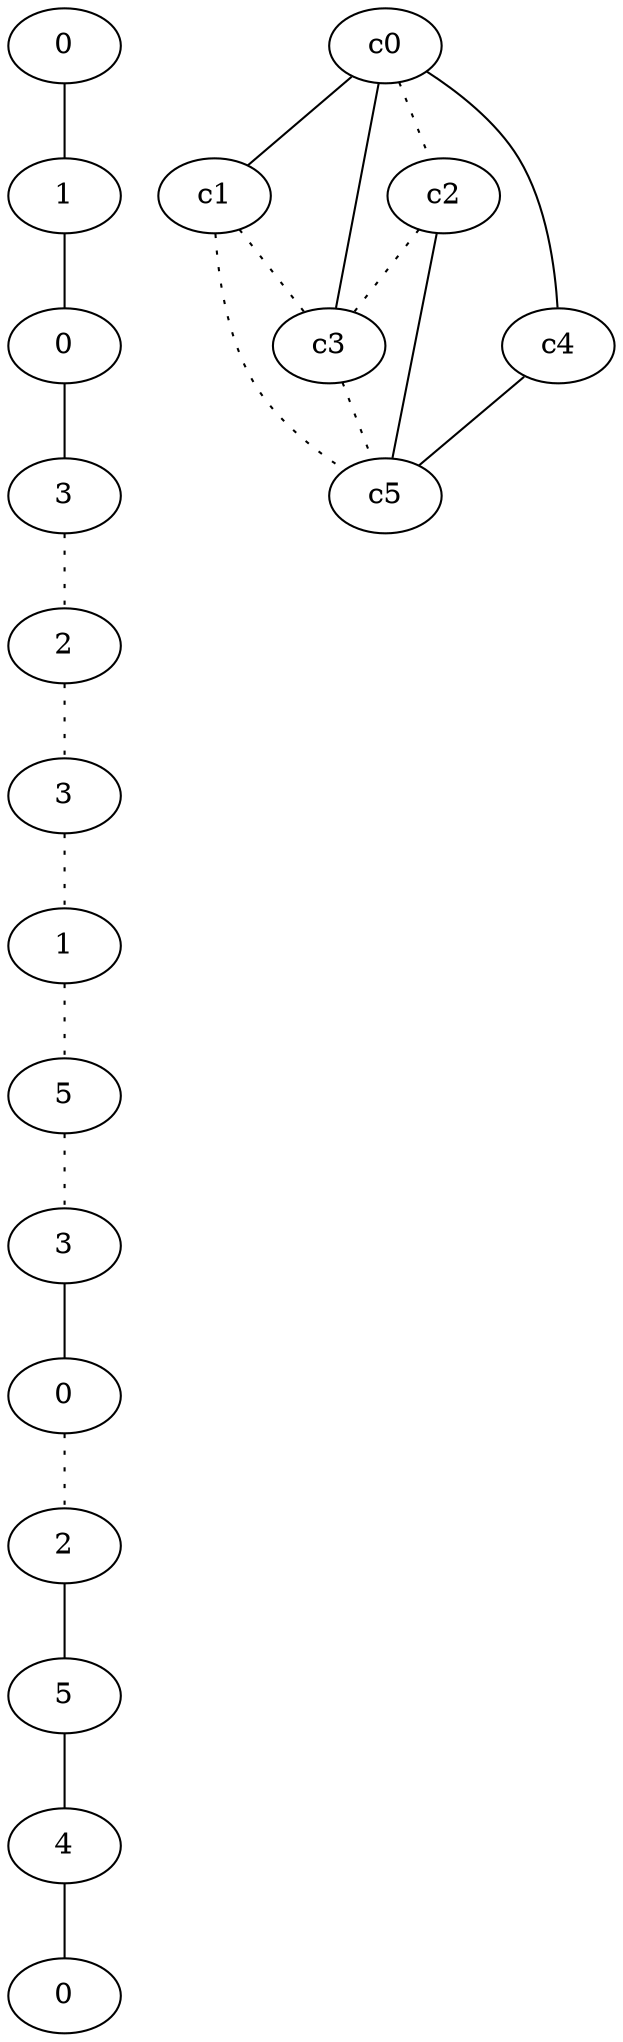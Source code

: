 graph {
a0[label=0];
a1[label=1];
a2[label=0];
a3[label=3];
a4[label=2];
a5[label=3];
a6[label=1];
a7[label=5];
a8[label=3];
a9[label=0];
a10[label=2];
a11[label=5];
a12[label=4];
a13[label=0];
a0 -- a1;
a1 -- a2;
a2 -- a3;
a3 -- a4 [style=dotted];
a4 -- a5 [style=dotted];
a5 -- a6 [style=dotted];
a6 -- a7 [style=dotted];
a7 -- a8 [style=dotted];
a8 -- a9;
a9 -- a10 [style=dotted];
a10 -- a11;
a11 -- a12;
a12 -- a13;
c0 -- c1;
c0 -- c2 [style=dotted];
c0 -- c3;
c0 -- c4;
c1 -- c3 [style=dotted];
c1 -- c5 [style=dotted];
c2 -- c3 [style=dotted];
c2 -- c5;
c3 -- c5 [style=dotted];
c4 -- c5;
}
